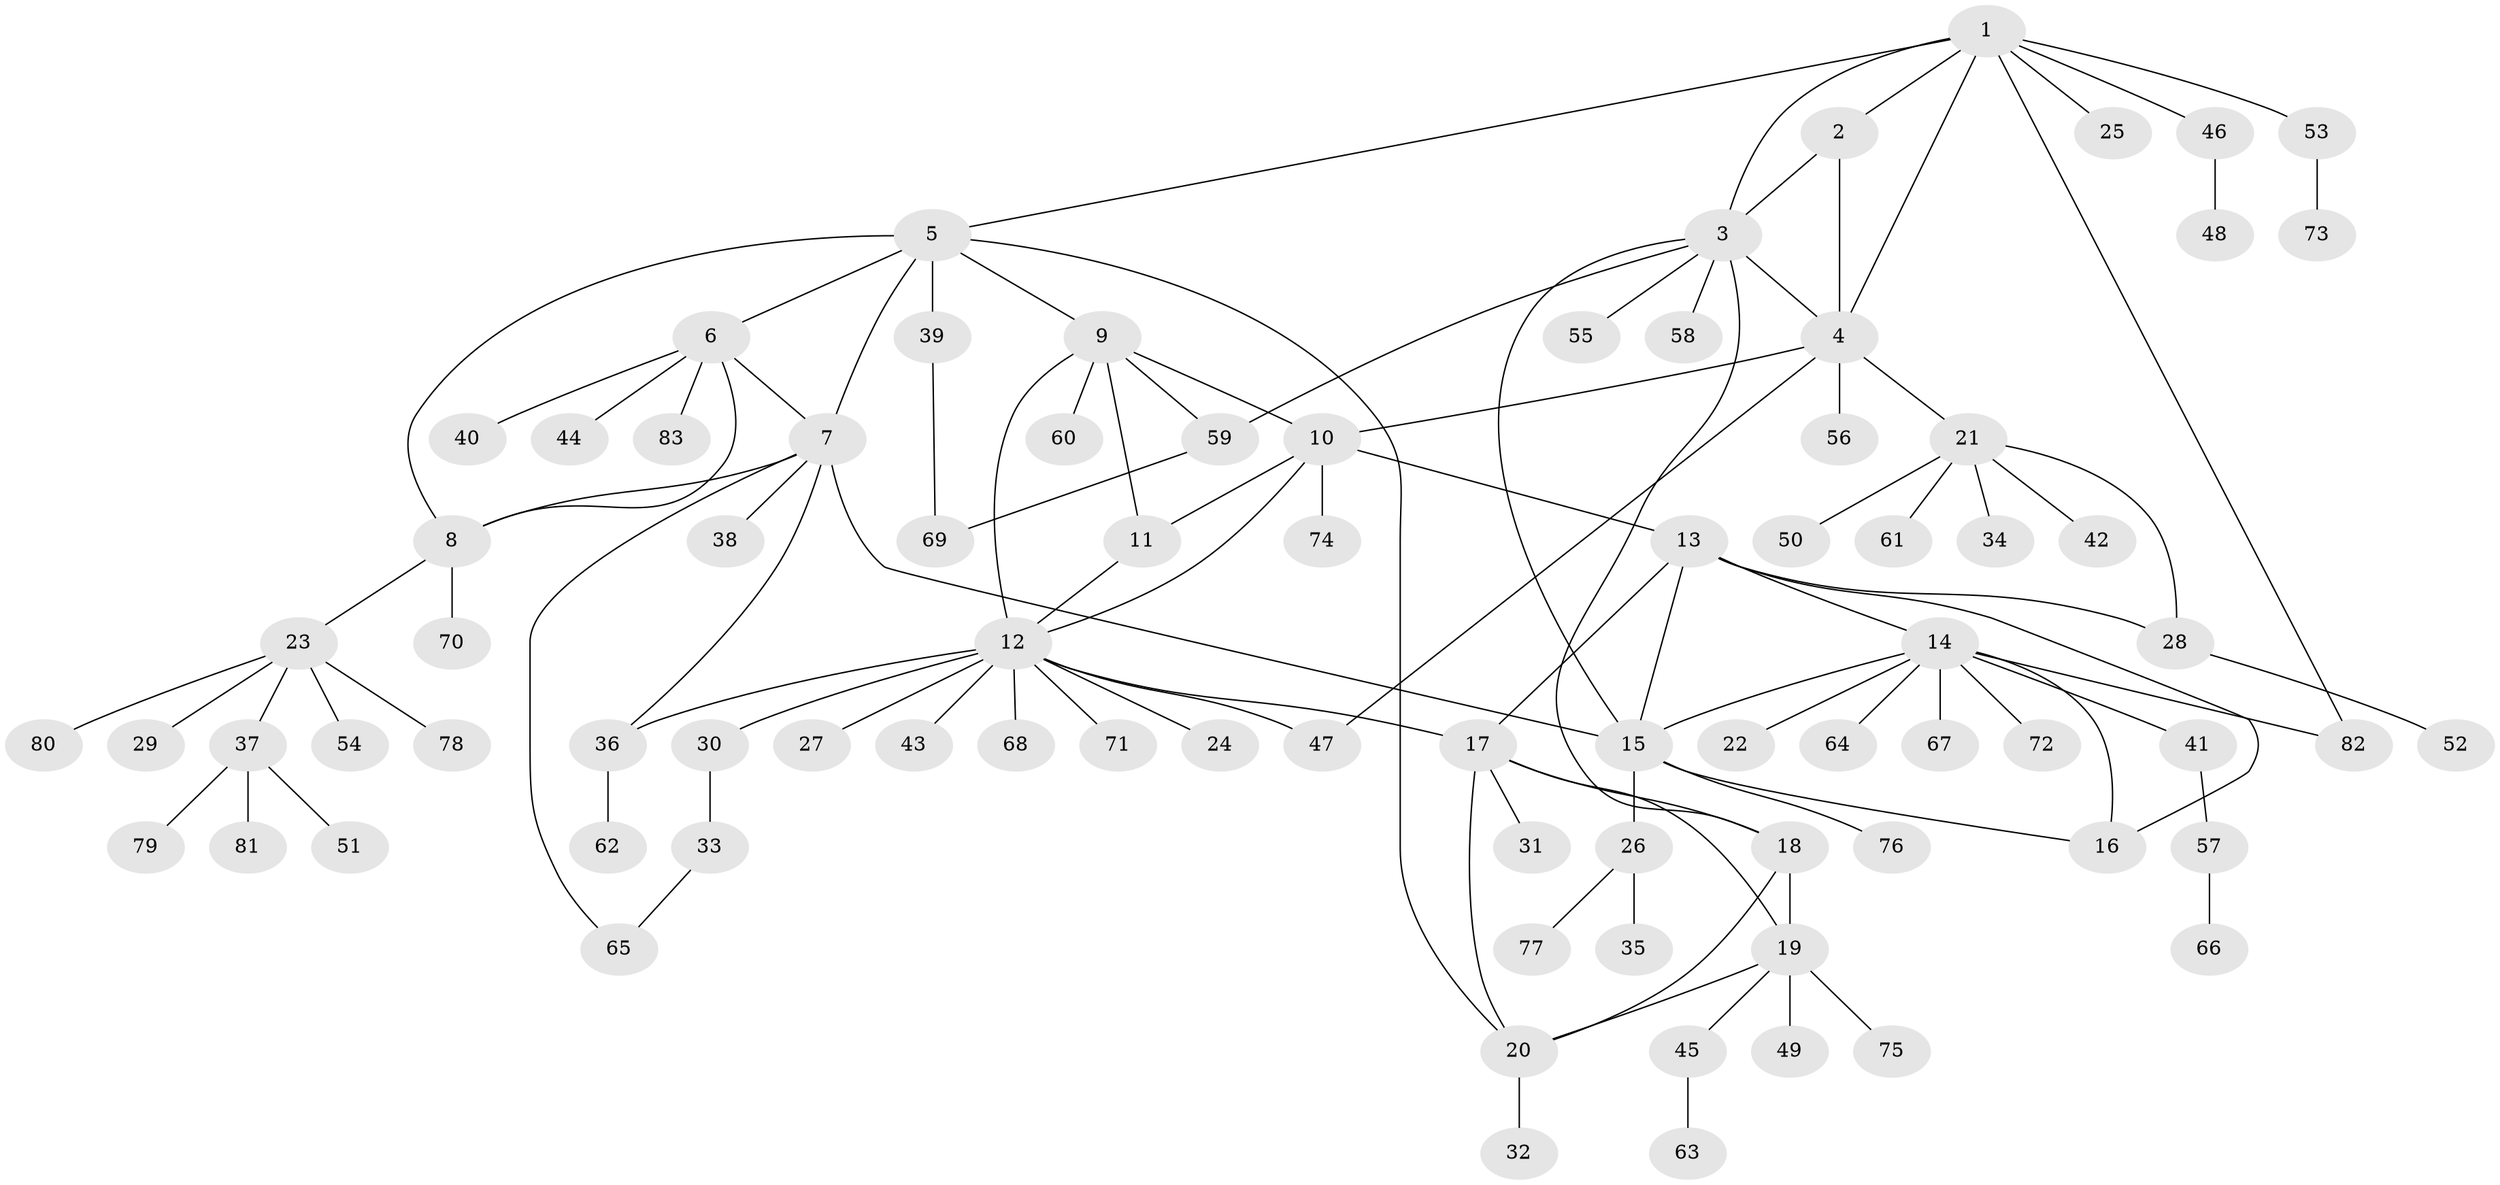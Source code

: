 // Generated by graph-tools (version 1.1) at 2025/26/03/09/25 03:26:37]
// undirected, 83 vertices, 110 edges
graph export_dot {
graph [start="1"]
  node [color=gray90,style=filled];
  1;
  2;
  3;
  4;
  5;
  6;
  7;
  8;
  9;
  10;
  11;
  12;
  13;
  14;
  15;
  16;
  17;
  18;
  19;
  20;
  21;
  22;
  23;
  24;
  25;
  26;
  27;
  28;
  29;
  30;
  31;
  32;
  33;
  34;
  35;
  36;
  37;
  38;
  39;
  40;
  41;
  42;
  43;
  44;
  45;
  46;
  47;
  48;
  49;
  50;
  51;
  52;
  53;
  54;
  55;
  56;
  57;
  58;
  59;
  60;
  61;
  62;
  63;
  64;
  65;
  66;
  67;
  68;
  69;
  70;
  71;
  72;
  73;
  74;
  75;
  76;
  77;
  78;
  79;
  80;
  81;
  82;
  83;
  1 -- 2;
  1 -- 3;
  1 -- 4;
  1 -- 5;
  1 -- 25;
  1 -- 46;
  1 -- 53;
  1 -- 82;
  2 -- 3;
  2 -- 4;
  3 -- 4;
  3 -- 15;
  3 -- 18;
  3 -- 55;
  3 -- 58;
  3 -- 59;
  4 -- 10;
  4 -- 21;
  4 -- 47;
  4 -- 56;
  5 -- 6;
  5 -- 7;
  5 -- 8;
  5 -- 9;
  5 -- 20;
  5 -- 39;
  6 -- 7;
  6 -- 8;
  6 -- 40;
  6 -- 44;
  6 -- 83;
  7 -- 8;
  7 -- 15;
  7 -- 36;
  7 -- 38;
  7 -- 65;
  8 -- 23;
  8 -- 70;
  9 -- 10;
  9 -- 11;
  9 -- 12;
  9 -- 59;
  9 -- 60;
  10 -- 11;
  10 -- 12;
  10 -- 13;
  10 -- 74;
  11 -- 12;
  12 -- 17;
  12 -- 24;
  12 -- 27;
  12 -- 30;
  12 -- 36;
  12 -- 43;
  12 -- 47;
  12 -- 68;
  12 -- 71;
  13 -- 14;
  13 -- 15;
  13 -- 16;
  13 -- 17;
  13 -- 28;
  14 -- 15;
  14 -- 16;
  14 -- 22;
  14 -- 41;
  14 -- 64;
  14 -- 67;
  14 -- 72;
  14 -- 82;
  15 -- 16;
  15 -- 26;
  15 -- 76;
  17 -- 18;
  17 -- 19;
  17 -- 20;
  17 -- 31;
  18 -- 19;
  18 -- 20;
  19 -- 20;
  19 -- 45;
  19 -- 49;
  19 -- 75;
  20 -- 32;
  21 -- 28;
  21 -- 34;
  21 -- 42;
  21 -- 50;
  21 -- 61;
  23 -- 29;
  23 -- 37;
  23 -- 54;
  23 -- 78;
  23 -- 80;
  26 -- 35;
  26 -- 77;
  28 -- 52;
  30 -- 33;
  33 -- 65;
  36 -- 62;
  37 -- 51;
  37 -- 79;
  37 -- 81;
  39 -- 69;
  41 -- 57;
  45 -- 63;
  46 -- 48;
  53 -- 73;
  57 -- 66;
  59 -- 69;
}
